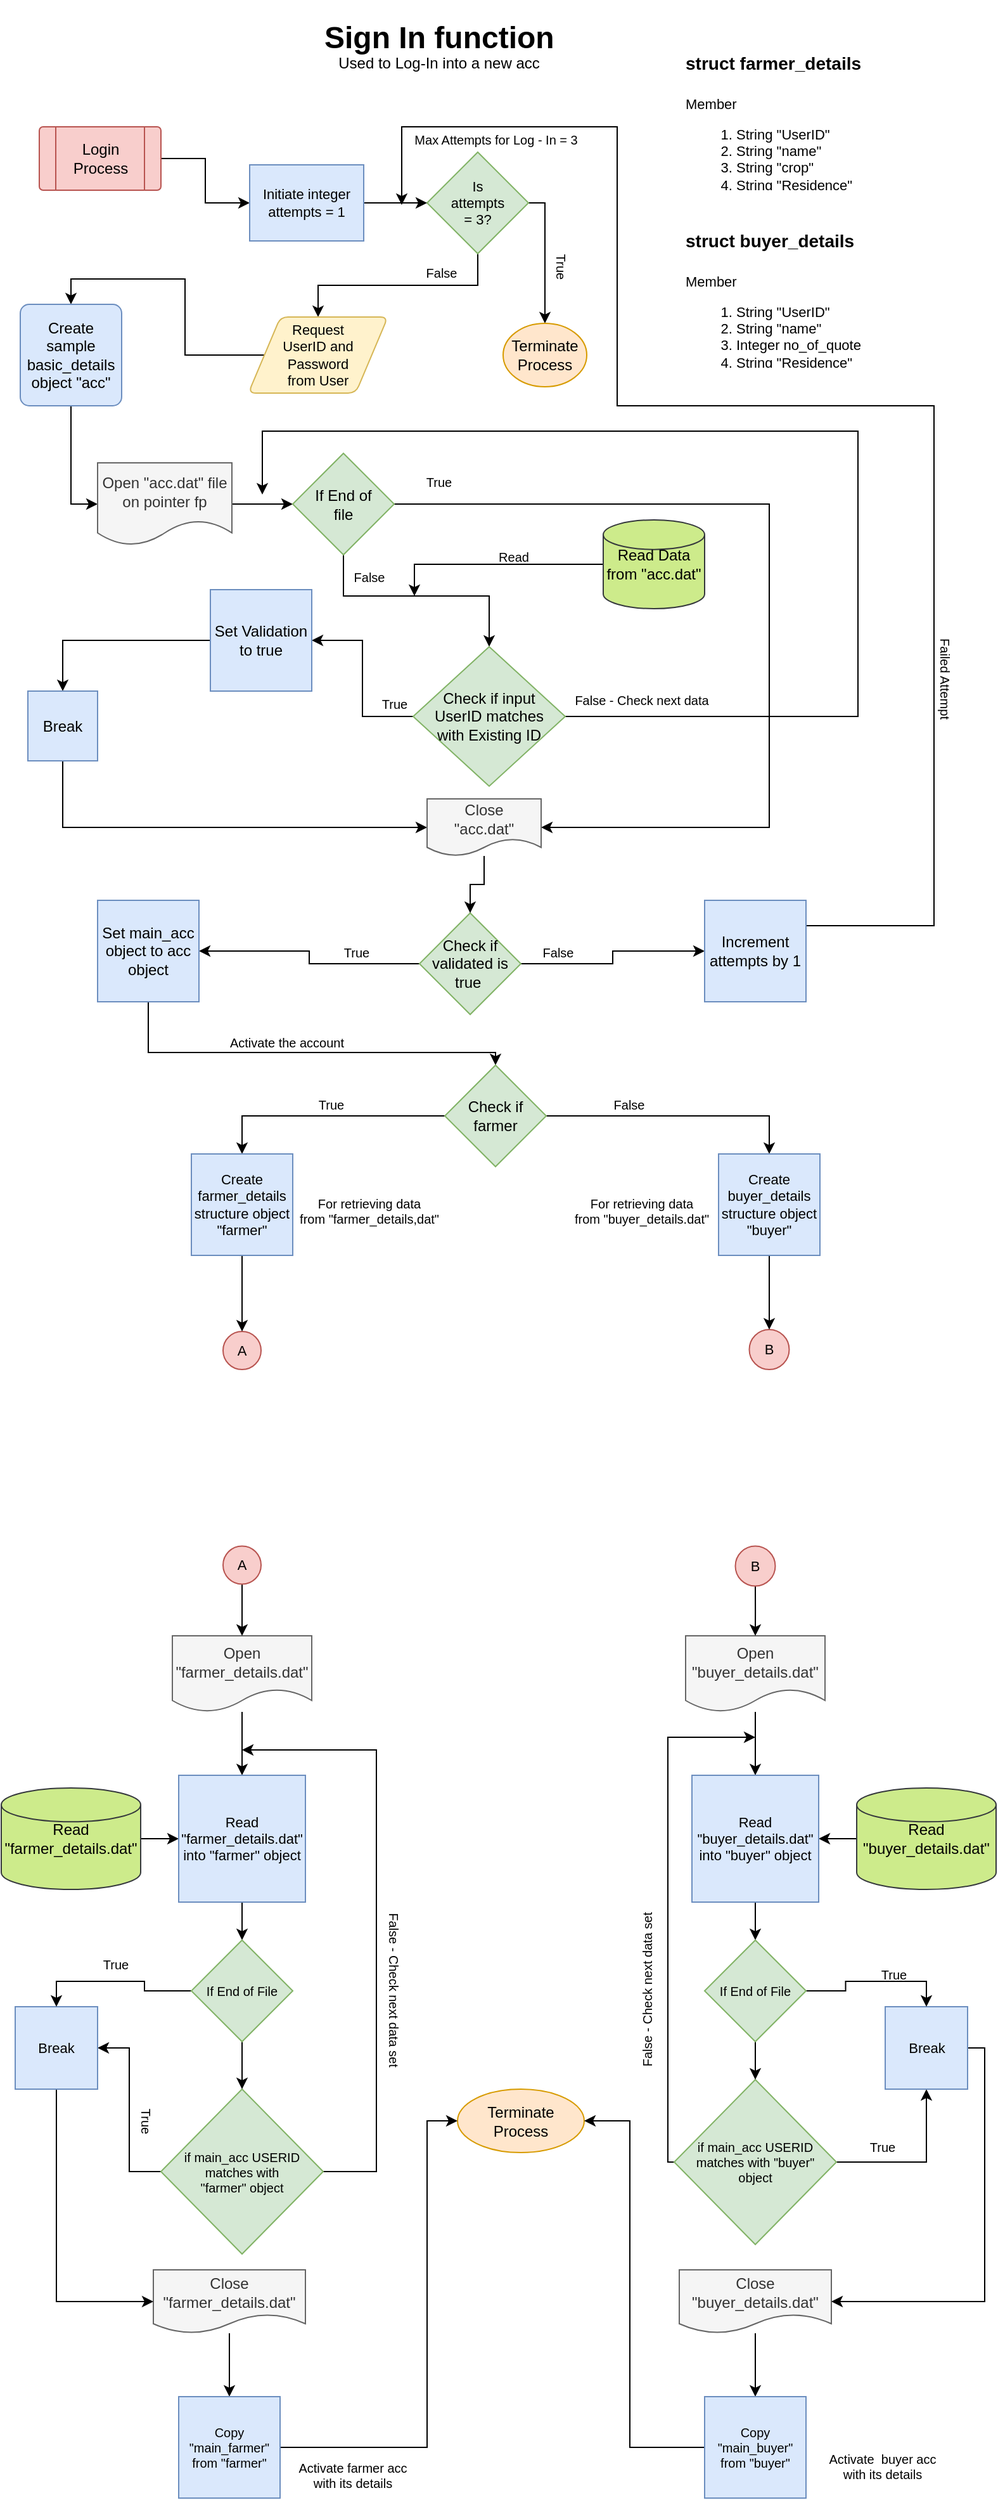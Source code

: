 <mxfile version="13.0.3" type="device"><diagram id="C5RBs43oDa-KdzZeNtuy" name="Page-1"><mxGraphModel dx="1024" dy="592" grid="1" gridSize="10" guides="1" tooltips="1" connect="1" arrows="1" fold="1" page="1" pageScale="1" pageWidth="827" pageHeight="1169" math="0" shadow="0"><root><mxCell id="WIyWlLk6GJQsqaUBKTNV-0"/><mxCell id="WIyWlLk6GJQsqaUBKTNV-1" parent="WIyWlLk6GJQsqaUBKTNV-0"/><mxCell id="ae5aVeX5f1a2AL7teopN-7" style="edgeStyle=orthogonalEdgeStyle;rounded=0;orthogonalLoop=1;jettySize=auto;html=1;entryX=0;entryY=0.5;entryDx=0;entryDy=0;fontSize=11;" parent="WIyWlLk6GJQsqaUBKTNV-1" source="dToH2u1wwQZ-brHjs_8d-0" target="ae5aVeX5f1a2AL7teopN-5" edge="1"><mxGeometry relative="1" as="geometry"/></mxCell><mxCell id="dToH2u1wwQZ-brHjs_8d-0" value="Login Process" style="verticalLabelPosition=middle;verticalAlign=middle;html=1;shape=process;whiteSpace=wrap;rounded=1;size=0.14;arcSize=6;labelPosition=center;align=center;fillColor=#f8cecc;strokeColor=#b85450;" parent="WIyWlLk6GJQsqaUBKTNV-1" vertex="1"><mxGeometry x="54" y="110" width="96" height="50" as="geometry"/></mxCell><mxCell id="dToH2u1wwQZ-brHjs_8d-7" style="edgeStyle=orthogonalEdgeStyle;rounded=0;orthogonalLoop=1;jettySize=auto;html=1;exitX=0.5;exitY=1;exitDx=0;exitDy=0;entryX=0.5;entryY=0;entryDx=0;entryDy=0;" parent="WIyWlLk6GJQsqaUBKTNV-1" source="dToH2u1wwQZ-brHjs_8d-1" target="dToH2u1wwQZ-brHjs_8d-2" edge="1"><mxGeometry relative="1" as="geometry"/></mxCell><mxCell id="ae5aVeX5f1a2AL7teopN-11" style="edgeStyle=orthogonalEdgeStyle;rounded=0;orthogonalLoop=1;jettySize=auto;html=1;entryX=0.5;entryY=0;entryDx=0;entryDy=0;fontSize=11;" parent="WIyWlLk6GJQsqaUBKTNV-1" source="dToH2u1wwQZ-brHjs_8d-1" target="dToH2u1wwQZ-brHjs_8d-53" edge="1"><mxGeometry relative="1" as="geometry"><Array as="points"><mxPoint x="453" y="170"/></Array></mxGeometry></mxCell><mxCell id="dToH2u1wwQZ-brHjs_8d-1" value="Is attempts = 3?" style="rhombus;whiteSpace=wrap;html=1;spacingLeft=15;spacingRight=15;fontSize=11;fillColor=#d5e8d4;strokeColor=#82b366;" parent="WIyWlLk6GJQsqaUBKTNV-1" vertex="1"><mxGeometry x="360" y="130" width="80" height="80" as="geometry"/></mxCell><mxCell id="dToH2u1wwQZ-brHjs_8d-5" style="edgeStyle=orthogonalEdgeStyle;rounded=0;orthogonalLoop=1;jettySize=auto;html=1;exitX=0;exitY=0.5;exitDx=0;exitDy=0;entryX=0.5;entryY=0;entryDx=0;entryDy=0;" parent="WIyWlLk6GJQsqaUBKTNV-1" source="dToH2u1wwQZ-brHjs_8d-2" target="dToH2u1wwQZ-brHjs_8d-3" edge="1"><mxGeometry relative="1" as="geometry"/></mxCell><mxCell id="dToH2u1wwQZ-brHjs_8d-2" value="Request UserID and Password from User" style="shape=parallelogram;html=1;strokeWidth=1;perimeter=parallelogramPerimeter;whiteSpace=wrap;rounded=1;arcSize=12;size=0.23;spacingLeft=15;spacingRight=15;spacing=10;fontSize=11;fillColor=#fff2cc;strokeColor=#d6b656;" parent="WIyWlLk6GJQsqaUBKTNV-1" vertex="1"><mxGeometry x="219" y="260" width="110" height="60" as="geometry"/></mxCell><mxCell id="dToH2u1wwQZ-brHjs_8d-6" style="edgeStyle=orthogonalEdgeStyle;rounded=0;orthogonalLoop=1;jettySize=auto;html=1;entryX=0;entryY=0.5;entryDx=0;entryDy=0;" parent="WIyWlLk6GJQsqaUBKTNV-1" source="dToH2u1wwQZ-brHjs_8d-3" target="dToH2u1wwQZ-brHjs_8d-4" edge="1"><mxGeometry relative="1" as="geometry"/></mxCell><mxCell id="dToH2u1wwQZ-brHjs_8d-3" value="Create sample basic_details object &quot;acc&quot;" style="rounded=1;whiteSpace=wrap;html=1;absoluteArcSize=1;arcSize=14;strokeWidth=1;fillColor=#dae8fc;strokeColor=#6c8ebf;" parent="WIyWlLk6GJQsqaUBKTNV-1" vertex="1"><mxGeometry x="39" y="250" width="80" height="80" as="geometry"/></mxCell><mxCell id="dToH2u1wwQZ-brHjs_8d-12" style="edgeStyle=orthogonalEdgeStyle;rounded=0;orthogonalLoop=1;jettySize=auto;html=1;entryX=0;entryY=0.5;entryDx=0;entryDy=0;" parent="WIyWlLk6GJQsqaUBKTNV-1" source="dToH2u1wwQZ-brHjs_8d-4" target="dToH2u1wwQZ-brHjs_8d-9" edge="1"><mxGeometry relative="1" as="geometry"/></mxCell><mxCell id="dToH2u1wwQZ-brHjs_8d-4" value="Open &quot;acc.dat&quot; file on pointer fp" style="shape=document;whiteSpace=wrap;html=1;boundedLbl=1;strokeWidth=1;fillColor=#f5f5f5;strokeColor=#666666;fontColor=#333333;" parent="WIyWlLk6GJQsqaUBKTNV-1" vertex="1"><mxGeometry x="100" y="375" width="106" height="65" as="geometry"/></mxCell><mxCell id="ae5aVeX5f1a2AL7teopN-14" style="edgeStyle=orthogonalEdgeStyle;rounded=0;orthogonalLoop=1;jettySize=auto;html=1;entryX=0.5;entryY=0;entryDx=0;entryDy=0;fontSize=11;exitX=0.5;exitY=1;exitDx=0;exitDy=0;" parent="WIyWlLk6GJQsqaUBKTNV-1" source="dToH2u1wwQZ-brHjs_8d-9" target="dToH2u1wwQZ-brHjs_8d-11" edge="1"><mxGeometry relative="1" as="geometry"><Array as="points"><mxPoint x="294" y="480"/><mxPoint x="409" y="480"/></Array></mxGeometry></mxCell><mxCell id="ae5aVeX5f1a2AL7teopN-19" style="edgeStyle=orthogonalEdgeStyle;rounded=0;orthogonalLoop=1;jettySize=auto;html=1;fontSize=11;entryX=1;entryY=0.5;entryDx=0;entryDy=0;" parent="WIyWlLk6GJQsqaUBKTNV-1" source="dToH2u1wwQZ-brHjs_8d-9" target="dToH2u1wwQZ-brHjs_8d-50" edge="1"><mxGeometry relative="1" as="geometry"><mxPoint x="650" y="710" as="targetPoint"/><Array as="points"><mxPoint x="630" y="408"/><mxPoint x="630" y="663"/></Array></mxGeometry></mxCell><mxCell id="dToH2u1wwQZ-brHjs_8d-9" value="If End of file" style="rhombus;whiteSpace=wrap;html=1;strokeWidth=1;spacingLeft=15;spacingRight=15;fillColor=#d5e8d4;strokeColor=#82b366;" parent="WIyWlLk6GJQsqaUBKTNV-1" vertex="1"><mxGeometry x="254" y="367.5" width="80" height="80" as="geometry"/></mxCell><mxCell id="dToH2u1wwQZ-brHjs_8d-17" style="edgeStyle=orthogonalEdgeStyle;rounded=0;orthogonalLoop=1;jettySize=auto;html=1;entryX=1;entryY=0.5;entryDx=0;entryDy=0;" parent="WIyWlLk6GJQsqaUBKTNV-1" source="dToH2u1wwQZ-brHjs_8d-11" target="dToH2u1wwQZ-brHjs_8d-13" edge="1"><mxGeometry relative="1" as="geometry"/></mxCell><mxCell id="ae5aVeX5f1a2AL7teopN-20" style="edgeStyle=orthogonalEdgeStyle;rounded=0;orthogonalLoop=1;jettySize=auto;html=1;fontSize=11;" parent="WIyWlLk6GJQsqaUBKTNV-1" source="dToH2u1wwQZ-brHjs_8d-11" edge="1"><mxGeometry relative="1" as="geometry"><mxPoint x="230" y="400" as="targetPoint"/><Array as="points"><mxPoint x="700" y="575"/><mxPoint x="700" y="350"/><mxPoint x="230" y="350"/></Array></mxGeometry></mxCell><mxCell id="dToH2u1wwQZ-brHjs_8d-11" value="&lt;span&gt;Check if input UserID matches with Existing ID&lt;/span&gt;" style="rhombus;whiteSpace=wrap;html=1;strokeWidth=1;spacingLeft=15;spacingRight=15;fillColor=#d5e8d4;strokeColor=#82b366;" parent="WIyWlLk6GJQsqaUBKTNV-1" vertex="1"><mxGeometry x="349" y="520" width="120" height="110" as="geometry"/></mxCell><mxCell id="ae5aVeX5f1a2AL7teopN-15" style="edgeStyle=orthogonalEdgeStyle;rounded=0;orthogonalLoop=1;jettySize=auto;html=1;entryX=0.5;entryY=0;entryDx=0;entryDy=0;fontSize=11;" parent="WIyWlLk6GJQsqaUBKTNV-1" source="dToH2u1wwQZ-brHjs_8d-13" target="dToH2u1wwQZ-brHjs_8d-14" edge="1"><mxGeometry relative="1" as="geometry"/></mxCell><mxCell id="dToH2u1wwQZ-brHjs_8d-13" value="Set Validation to true" style="whiteSpace=wrap;html=1;aspect=fixed;strokeWidth=1;fillColor=#dae8fc;strokeColor=#6c8ebf;" parent="WIyWlLk6GJQsqaUBKTNV-1" vertex="1"><mxGeometry x="189" y="475" width="80" height="80" as="geometry"/></mxCell><mxCell id="ae5aVeX5f1a2AL7teopN-23" style="edgeStyle=orthogonalEdgeStyle;rounded=0;orthogonalLoop=1;jettySize=auto;html=1;entryX=0;entryY=0.5;entryDx=0;entryDy=0;fontSize=11;" parent="WIyWlLk6GJQsqaUBKTNV-1" source="dToH2u1wwQZ-brHjs_8d-14" target="dToH2u1wwQZ-brHjs_8d-50" edge="1"><mxGeometry relative="1" as="geometry"><Array as="points"><mxPoint x="73" y="663"/></Array></mxGeometry></mxCell><mxCell id="dToH2u1wwQZ-brHjs_8d-14" value="Break" style="whiteSpace=wrap;html=1;aspect=fixed;strokeWidth=1;fillColor=#dae8fc;strokeColor=#6c8ebf;" parent="WIyWlLk6GJQsqaUBKTNV-1" vertex="1"><mxGeometry x="45" y="555" width="55" height="55" as="geometry"/></mxCell><mxCell id="ae5aVeX5f1a2AL7teopN-18" style="edgeStyle=orthogonalEdgeStyle;rounded=0;orthogonalLoop=1;jettySize=auto;html=1;fontSize=11;" parent="WIyWlLk6GJQsqaUBKTNV-1" source="dToH2u1wwQZ-brHjs_8d-19" edge="1"><mxGeometry relative="1" as="geometry"><mxPoint x="350" y="480" as="targetPoint"/><Array as="points"><mxPoint x="350" y="455"/></Array></mxGeometry></mxCell><mxCell id="dToH2u1wwQZ-brHjs_8d-19" value="Read Data from &quot;acc.dat&quot;" style="strokeWidth=1;html=1;shape=mxgraph.flowchart.database;whiteSpace=wrap;fillColor=#cdeb8b;strokeColor=#36393d;" parent="WIyWlLk6GJQsqaUBKTNV-1" vertex="1"><mxGeometry x="499" y="420" width="80" height="70" as="geometry"/></mxCell><mxCell id="dToH2u1wwQZ-brHjs_8d-42" style="edgeStyle=orthogonalEdgeStyle;rounded=0;orthogonalLoop=1;jettySize=auto;html=1;entryX=0;entryY=0.5;entryDx=0;entryDy=0;" parent="WIyWlLk6GJQsqaUBKTNV-1" source="dToH2u1wwQZ-brHjs_8d-22" target="dToH2u1wwQZ-brHjs_8d-41" edge="1"><mxGeometry relative="1" as="geometry"/></mxCell><mxCell id="dToH2u1wwQZ-brHjs_8d-47" style="edgeStyle=orthogonalEdgeStyle;rounded=0;orthogonalLoop=1;jettySize=auto;html=1;" parent="WIyWlLk6GJQsqaUBKTNV-1" source="dToH2u1wwQZ-brHjs_8d-22" target="dToH2u1wwQZ-brHjs_8d-45" edge="1"><mxGeometry relative="1" as="geometry"/></mxCell><mxCell id="dToH2u1wwQZ-brHjs_8d-22" value="Check if validated is true&amp;nbsp;" style="rhombus;whiteSpace=wrap;html=1;strokeWidth=1;fillColor=#d5e8d4;strokeColor=#82b366;" parent="WIyWlLk6GJQsqaUBKTNV-1" vertex="1"><mxGeometry x="354" y="730" width="80" height="80" as="geometry"/></mxCell><mxCell id="ae5aVeX5f1a2AL7teopN-21" style="edgeStyle=orthogonalEdgeStyle;rounded=0;orthogonalLoop=1;jettySize=auto;html=1;fontSize=11;" parent="WIyWlLk6GJQsqaUBKTNV-1" source="dToH2u1wwQZ-brHjs_8d-41" edge="1"><mxGeometry relative="1" as="geometry"><mxPoint x="340" y="171.6" as="targetPoint"/><Array as="points"><mxPoint x="760" y="740"/><mxPoint x="760" y="330"/><mxPoint x="510" y="330"/><mxPoint x="510" y="110"/><mxPoint x="340" y="110"/></Array></mxGeometry></mxCell><mxCell id="dToH2u1wwQZ-brHjs_8d-41" value="Increment attempts by 1" style="whiteSpace=wrap;html=1;aspect=fixed;strokeWidth=1;fillColor=#dae8fc;strokeColor=#6c8ebf;" parent="WIyWlLk6GJQsqaUBKTNV-1" vertex="1"><mxGeometry x="579" y="720" width="80" height="80" as="geometry"/></mxCell><mxCell id="dToH2u1wwQZ-brHjs_8d-58" style="edgeStyle=orthogonalEdgeStyle;rounded=0;orthogonalLoop=1;jettySize=auto;html=1;" parent="WIyWlLk6GJQsqaUBKTNV-1" source="dToH2u1wwQZ-brHjs_8d-45" target="dToH2u1wwQZ-brHjs_8d-54" edge="1"><mxGeometry relative="1" as="geometry"><Array as="points"><mxPoint x="140" y="840"/><mxPoint x="414" y="840"/></Array></mxGeometry></mxCell><mxCell id="dToH2u1wwQZ-brHjs_8d-45" value="Set main_acc object to acc object" style="whiteSpace=wrap;html=1;aspect=fixed;strokeWidth=1;fillColor=#dae8fc;strokeColor=#6c8ebf;" parent="WIyWlLk6GJQsqaUBKTNV-1" vertex="1"><mxGeometry x="100" y="720" width="80" height="80" as="geometry"/></mxCell><mxCell id="dToH2u1wwQZ-brHjs_8d-52" style="edgeStyle=orthogonalEdgeStyle;rounded=0;orthogonalLoop=1;jettySize=auto;html=1;" parent="WIyWlLk6GJQsqaUBKTNV-1" source="dToH2u1wwQZ-brHjs_8d-50" target="dToH2u1wwQZ-brHjs_8d-22" edge="1"><mxGeometry relative="1" as="geometry"/></mxCell><mxCell id="dToH2u1wwQZ-brHjs_8d-50" value="Close &lt;br&gt;&quot;acc.dat&quot;" style="shape=document;whiteSpace=wrap;html=1;boundedLbl=1;strokeWidth=1;fillColor=#f5f5f5;strokeColor=#666666;fontColor=#333333;" parent="WIyWlLk6GJQsqaUBKTNV-1" vertex="1"><mxGeometry x="360" y="640" width="90" height="45" as="geometry"/></mxCell><mxCell id="dToH2u1wwQZ-brHjs_8d-53" value="Terminate Process" style="ellipse;whiteSpace=wrap;html=1;strokeWidth=1;fillColor=#ffe6cc;strokeColor=#d79b00;" parent="WIyWlLk6GJQsqaUBKTNV-1" vertex="1"><mxGeometry x="420" y="265" width="66" height="50" as="geometry"/></mxCell><mxCell id="ae5aVeX5f1a2AL7teopN-34" style="edgeStyle=orthogonalEdgeStyle;rounded=0;orthogonalLoop=1;jettySize=auto;html=1;entryX=0.5;entryY=0;entryDx=0;entryDy=0;fontSize=11;" parent="WIyWlLk6GJQsqaUBKTNV-1" source="dToH2u1wwQZ-brHjs_8d-54" target="ae5aVeX5f1a2AL7teopN-32" edge="1"><mxGeometry relative="1" as="geometry"/></mxCell><mxCell id="ae5aVeX5f1a2AL7teopN-35" style="edgeStyle=orthogonalEdgeStyle;rounded=0;orthogonalLoop=1;jettySize=auto;html=1;entryX=0.5;entryY=0;entryDx=0;entryDy=0;fontSize=11;" parent="WIyWlLk6GJQsqaUBKTNV-1" source="dToH2u1wwQZ-brHjs_8d-54" target="ae5aVeX5f1a2AL7teopN-33" edge="1"><mxGeometry relative="1" as="geometry"/></mxCell><mxCell id="dToH2u1wwQZ-brHjs_8d-54" value="Check if farmer" style="rhombus;whiteSpace=wrap;html=1;strokeWidth=1;fillColor=#d5e8d4;strokeColor=#82b366;" parent="WIyWlLk6GJQsqaUBKTNV-1" vertex="1"><mxGeometry x="374" y="850" width="80" height="80" as="geometry"/></mxCell><mxCell id="ae5aVeX5f1a2AL7teopN-40" style="edgeStyle=orthogonalEdgeStyle;rounded=0;orthogonalLoop=1;jettySize=auto;html=1;fontSize=11;" parent="WIyWlLk6GJQsqaUBKTNV-1" source="dToH2u1wwQZ-brHjs_8d-59" target="ae5aVeX5f1a2AL7teopN-31" edge="1"><mxGeometry relative="1" as="geometry"/></mxCell><mxCell id="dToH2u1wwQZ-brHjs_8d-59" value="Open &quot;farmer_details.dat&quot;" style="shape=document;whiteSpace=wrap;html=1;boundedLbl=1;strokeWidth=1;fillColor=#f5f5f5;strokeColor=#666666;fontColor=#333333;" parent="WIyWlLk6GJQsqaUBKTNV-1" vertex="1"><mxGeometry x="159" y="1300" width="110" height="60" as="geometry"/></mxCell><mxCell id="ae5aVeX5f1a2AL7teopN-92" style="edgeStyle=orthogonalEdgeStyle;rounded=0;orthogonalLoop=1;jettySize=auto;html=1;entryX=0.5;entryY=0;entryDx=0;entryDy=0;fontSize=10;" parent="WIyWlLk6GJQsqaUBKTNV-1" source="dToH2u1wwQZ-brHjs_8d-66" target="ae5aVeX5f1a2AL7teopN-64" edge="1"><mxGeometry relative="1" as="geometry"/></mxCell><mxCell id="dToH2u1wwQZ-brHjs_8d-66" value="Open &quot;buyer_details.dat&quot;" style="shape=document;whiteSpace=wrap;html=1;boundedLbl=1;strokeWidth=1;fillColor=#f5f5f5;strokeColor=#666666;fontColor=#333333;" parent="WIyWlLk6GJQsqaUBKTNV-1" vertex="1"><mxGeometry x="564" y="1300" width="110" height="60" as="geometry"/></mxCell><mxCell id="ae5aVeX5f1a2AL7teopN-41" style="edgeStyle=orthogonalEdgeStyle;rounded=0;orthogonalLoop=1;jettySize=auto;html=1;fontSize=11;" parent="WIyWlLk6GJQsqaUBKTNV-1" source="dToH2u1wwQZ-brHjs_8d-61" target="ae5aVeX5f1a2AL7teopN-31" edge="1"><mxGeometry relative="1" as="geometry"/></mxCell><mxCell id="dToH2u1wwQZ-brHjs_8d-61" value="Read &quot;farmer_details.dat&quot;" style="strokeWidth=1;html=1;shape=mxgraph.flowchart.database;whiteSpace=wrap;fillColor=#cdeb8b;strokeColor=#36393d;" parent="WIyWlLk6GJQsqaUBKTNV-1" vertex="1"><mxGeometry x="24" y="1420" width="110" height="80" as="geometry"/></mxCell><mxCell id="ae5aVeX5f1a2AL7teopN-54" style="edgeStyle=orthogonalEdgeStyle;rounded=0;orthogonalLoop=1;jettySize=auto;html=1;entryX=0.5;entryY=0;entryDx=0;entryDy=0;fontSize=10;" parent="WIyWlLk6GJQsqaUBKTNV-1" source="dToH2u1wwQZ-brHjs_8d-64" target="ae5aVeX5f1a2AL7teopN-53" edge="1"><mxGeometry relative="1" as="geometry"/></mxCell><mxCell id="dToH2u1wwQZ-brHjs_8d-64" value="Close &quot;farmer_details.dat&quot;" style="shape=document;whiteSpace=wrap;html=1;boundedLbl=1;strokeWidth=1;fillColor=#f5f5f5;strokeColor=#666666;fontColor=#333333;" parent="WIyWlLk6GJQsqaUBKTNV-1" vertex="1"><mxGeometry x="144" y="1800" width="120" height="50" as="geometry"/></mxCell><mxCell id="dToH2u1wwQZ-brHjs_8d-79" value="Terminate Process" style="ellipse;whiteSpace=wrap;html=1;strokeWidth=1;fillColor=#ffe6cc;strokeColor=#d79b00;" parent="WIyWlLk6GJQsqaUBKTNV-1" vertex="1"><mxGeometry x="384" y="1657.5" width="100" height="50" as="geometry"/></mxCell><mxCell id="ae5aVeX5f1a2AL7teopN-0" value="&lt;h1&gt;&lt;span&gt;Sign In function&lt;/span&gt;&lt;br&gt;&lt;/h1&gt;" style="text;html=1;strokeColor=none;fillColor=none;spacing=5;spacingTop=-20;whiteSpace=wrap;overflow=hidden;rounded=0;" parent="WIyWlLk6GJQsqaUBKTNV-1" vertex="1"><mxGeometry x="274" y="20" width="290" height="120" as="geometry"/></mxCell><mxCell id="ae5aVeX5f1a2AL7teopN-1" value="Used to Log-In into a new acc" style="text;html=1;align=center;verticalAlign=middle;resizable=0;points=[];autosize=1;" parent="WIyWlLk6GJQsqaUBKTNV-1" vertex="1"><mxGeometry x="284" y="50" width="170" height="20" as="geometry"/></mxCell><mxCell id="ae5aVeX5f1a2AL7teopN-8" style="edgeStyle=orthogonalEdgeStyle;rounded=0;orthogonalLoop=1;jettySize=auto;html=1;entryX=0;entryY=0.5;entryDx=0;entryDy=0;fontSize=11;" parent="WIyWlLk6GJQsqaUBKTNV-1" source="ae5aVeX5f1a2AL7teopN-5" target="dToH2u1wwQZ-brHjs_8d-1" edge="1"><mxGeometry relative="1" as="geometry"/></mxCell><mxCell id="ae5aVeX5f1a2AL7teopN-5" value="Initiate integer attempts = 1" style="rounded=0;whiteSpace=wrap;html=1;fontSize=11;fillColor=#dae8fc;strokeColor=#6c8ebf;" parent="WIyWlLk6GJQsqaUBKTNV-1" vertex="1"><mxGeometry x="220" y="140" width="90" height="60" as="geometry"/></mxCell><mxCell id="ae5aVeX5f1a2AL7teopN-12" value="&lt;h1&gt;&lt;font style=&quot;font-size: 14px&quot;&gt;struct farmer_details&lt;/font&gt;&lt;/h1&gt;&lt;p&gt;Member&lt;/p&gt;&lt;p&gt;&lt;ol&gt;&lt;li&gt;String &quot;UserID&quot;&lt;/li&gt;&lt;li&gt;String &quot;name&quot;&lt;/li&gt;&lt;li&gt;String &quot;crop&quot;&lt;/li&gt;&lt;li&gt;String &quot;Residence&quot;&lt;/li&gt;&lt;/ol&gt;&lt;/p&gt;" style="text;html=1;strokeColor=none;fillColor=none;spacing=5;spacingTop=-20;whiteSpace=wrap;overflow=hidden;rounded=0;fontSize=11;" parent="WIyWlLk6GJQsqaUBKTNV-1" vertex="1"><mxGeometry x="559" y="40" width="190" height="120" as="geometry"/></mxCell><mxCell id="ae5aVeX5f1a2AL7teopN-13" value="&lt;h1&gt;&lt;font style=&quot;font-size: 14px&quot;&gt;struct buyer_details&lt;/font&gt;&lt;/h1&gt;&lt;p&gt;Member&lt;/p&gt;&lt;p&gt;&lt;/p&gt;&lt;ol&gt;&lt;li&gt;String &quot;UserID&quot;&lt;/li&gt;&lt;li&gt;String &quot;name&quot;&lt;/li&gt;&lt;li&gt;Integer no_of_quote&lt;/li&gt;&lt;li&gt;String &quot;Residence&quot;&lt;/li&gt;&lt;/ol&gt;&lt;p&gt;&lt;/p&gt;" style="text;html=1;strokeColor=none;fillColor=none;spacing=5;spacingTop=-20;whiteSpace=wrap;overflow=hidden;rounded=0;fontSize=11;" parent="WIyWlLk6GJQsqaUBKTNV-1" vertex="1"><mxGeometry x="559" y="180" width="190" height="120" as="geometry"/></mxCell><mxCell id="ae5aVeX5f1a2AL7teopN-25" value="A" style="ellipse;whiteSpace=wrap;html=1;aspect=fixed;fontSize=11;fillColor=#f8cecc;strokeColor=#b85450;" parent="WIyWlLk6GJQsqaUBKTNV-1" vertex="1"><mxGeometry x="199" y="1060" width="30" height="30" as="geometry"/></mxCell><mxCell id="ae5aVeX5f1a2AL7teopN-27" value="B" style="ellipse;whiteSpace=wrap;html=1;aspect=fixed;fontSize=11;fillColor=#f8cecc;strokeColor=#b85450;" parent="WIyWlLk6GJQsqaUBKTNV-1" vertex="1"><mxGeometry x="614.25" y="1058.5" width="31.5" height="31.5" as="geometry"/></mxCell><mxCell id="ae5aVeX5f1a2AL7teopN-38" style="edgeStyle=orthogonalEdgeStyle;rounded=0;orthogonalLoop=1;jettySize=auto;html=1;entryX=0.5;entryY=0;entryDx=0;entryDy=0;fontSize=11;" parent="WIyWlLk6GJQsqaUBKTNV-1" source="ae5aVeX5f1a2AL7teopN-29" target="dToH2u1wwQZ-brHjs_8d-59" edge="1"><mxGeometry relative="1" as="geometry"/></mxCell><mxCell id="ae5aVeX5f1a2AL7teopN-29" value="A" style="ellipse;whiteSpace=wrap;html=1;aspect=fixed;fontSize=11;fillColor=#f8cecc;strokeColor=#b85450;" parent="WIyWlLk6GJQsqaUBKTNV-1" vertex="1"><mxGeometry x="199" y="1229.25" width="30" height="30" as="geometry"/></mxCell><mxCell id="ae5aVeX5f1a2AL7teopN-39" style="edgeStyle=orthogonalEdgeStyle;rounded=0;orthogonalLoop=1;jettySize=auto;html=1;entryX=0.5;entryY=0;entryDx=0;entryDy=0;fontSize=11;" parent="WIyWlLk6GJQsqaUBKTNV-1" source="ae5aVeX5f1a2AL7teopN-30" target="dToH2u1wwQZ-brHjs_8d-66" edge="1"><mxGeometry relative="1" as="geometry"/></mxCell><mxCell id="ae5aVeX5f1a2AL7teopN-30" value="B" style="ellipse;whiteSpace=wrap;html=1;aspect=fixed;fontSize=11;fillColor=#f8cecc;strokeColor=#b85450;" parent="WIyWlLk6GJQsqaUBKTNV-1" vertex="1"><mxGeometry x="603.25" y="1229.25" width="31.5" height="31.5" as="geometry"/></mxCell><mxCell id="ae5aVeX5f1a2AL7teopN-49" style="edgeStyle=orthogonalEdgeStyle;rounded=0;orthogonalLoop=1;jettySize=auto;html=1;entryX=0.5;entryY=0;entryDx=0;entryDy=0;fontSize=10;" parent="WIyWlLk6GJQsqaUBKTNV-1" source="ae5aVeX5f1a2AL7teopN-31" target="ae5aVeX5f1a2AL7teopN-48" edge="1"><mxGeometry relative="1" as="geometry"/></mxCell><mxCell id="ae5aVeX5f1a2AL7teopN-31" value="Read &quot;farmer_details.dat&quot; into &quot;farmer&quot; object" style="whiteSpace=wrap;html=1;aspect=fixed;fontSize=11;fillColor=#dae8fc;strokeColor=#6c8ebf;" parent="WIyWlLk6GJQsqaUBKTNV-1" vertex="1"><mxGeometry x="164" y="1410" width="100" height="100" as="geometry"/></mxCell><mxCell id="ae5aVeX5f1a2AL7teopN-36" style="edgeStyle=orthogonalEdgeStyle;rounded=0;orthogonalLoop=1;jettySize=auto;html=1;entryX=0.5;entryY=0;entryDx=0;entryDy=0;fontSize=11;" parent="WIyWlLk6GJQsqaUBKTNV-1" source="ae5aVeX5f1a2AL7teopN-32" target="ae5aVeX5f1a2AL7teopN-25" edge="1"><mxGeometry relative="1" as="geometry"/></mxCell><mxCell id="ae5aVeX5f1a2AL7teopN-32" value="Create farmer_details structure object &quot;farmer&quot;" style="whiteSpace=wrap;html=1;aspect=fixed;fontSize=11;fillColor=#dae8fc;strokeColor=#6c8ebf;" parent="WIyWlLk6GJQsqaUBKTNV-1" vertex="1"><mxGeometry x="174" y="920" width="80" height="80" as="geometry"/></mxCell><mxCell id="ae5aVeX5f1a2AL7teopN-37" style="edgeStyle=orthogonalEdgeStyle;rounded=0;orthogonalLoop=1;jettySize=auto;html=1;entryX=0.5;entryY=0;entryDx=0;entryDy=0;fontSize=11;" parent="WIyWlLk6GJQsqaUBKTNV-1" source="ae5aVeX5f1a2AL7teopN-33" target="ae5aVeX5f1a2AL7teopN-27" edge="1"><mxGeometry relative="1" as="geometry"/></mxCell><mxCell id="ae5aVeX5f1a2AL7teopN-33" value="Create buyer_details structure object &quot;buyer&quot;" style="whiteSpace=wrap;html=1;aspect=fixed;fontSize=11;fillColor=#dae8fc;strokeColor=#6c8ebf;" parent="WIyWlLk6GJQsqaUBKTNV-1" vertex="1"><mxGeometry x="590" y="920" width="80" height="80" as="geometry"/></mxCell><mxCell id="ae5aVeX5f1a2AL7teopN-46" style="edgeStyle=orthogonalEdgeStyle;rounded=0;orthogonalLoop=1;jettySize=auto;html=1;entryX=1;entryY=0.5;entryDx=0;entryDy=0;fontSize=10;" parent="WIyWlLk6GJQsqaUBKTNV-1" source="ae5aVeX5f1a2AL7teopN-43" target="ae5aVeX5f1a2AL7teopN-45" edge="1"><mxGeometry relative="1" as="geometry"/></mxCell><mxCell id="ae5aVeX5f1a2AL7teopN-47" style="edgeStyle=orthogonalEdgeStyle;rounded=0;orthogonalLoop=1;jettySize=auto;html=1;fontSize=10;" parent="WIyWlLk6GJQsqaUBKTNV-1" source="ae5aVeX5f1a2AL7teopN-43" edge="1"><mxGeometry relative="1" as="geometry"><mxPoint x="214" y="1390" as="targetPoint"/><Array as="points"><mxPoint x="320" y="1722"/><mxPoint x="320" y="1390"/></Array></mxGeometry></mxCell><mxCell id="ae5aVeX5f1a2AL7teopN-43" value="if main_acc USERID matches with &quot;farmer&quot; object" style="rhombus;whiteSpace=wrap;html=1;fontSize=10;spacingLeft=15;spacingRight=15;fillColor=#d5e8d4;strokeColor=#82b366;" parent="WIyWlLk6GJQsqaUBKTNV-1" vertex="1"><mxGeometry x="150" y="1657.5" width="128" height="130" as="geometry"/></mxCell><mxCell id="ae5aVeX5f1a2AL7teopN-52" style="edgeStyle=orthogonalEdgeStyle;rounded=0;orthogonalLoop=1;jettySize=auto;html=1;entryX=0;entryY=0.5;entryDx=0;entryDy=0;fontSize=10;" parent="WIyWlLk6GJQsqaUBKTNV-1" source="ae5aVeX5f1a2AL7teopN-45" target="dToH2u1wwQZ-brHjs_8d-64" edge="1"><mxGeometry relative="1" as="geometry"><Array as="points"><mxPoint x="67" y="1825"/></Array></mxGeometry></mxCell><mxCell id="ae5aVeX5f1a2AL7teopN-45" value="&lt;font style=&quot;font-size: 11px&quot;&gt;Break&lt;/font&gt;" style="whiteSpace=wrap;html=1;aspect=fixed;fontSize=10;fillColor=#dae8fc;strokeColor=#6c8ebf;" parent="WIyWlLk6GJQsqaUBKTNV-1" vertex="1"><mxGeometry x="35" y="1592.5" width="65" height="65" as="geometry"/></mxCell><mxCell id="ae5aVeX5f1a2AL7teopN-50" style="edgeStyle=orthogonalEdgeStyle;rounded=0;orthogonalLoop=1;jettySize=auto;html=1;entryX=0.5;entryY=0;entryDx=0;entryDy=0;fontSize=10;" parent="WIyWlLk6GJQsqaUBKTNV-1" source="ae5aVeX5f1a2AL7teopN-48" target="ae5aVeX5f1a2AL7teopN-43" edge="1"><mxGeometry relative="1" as="geometry"/></mxCell><mxCell id="ae5aVeX5f1a2AL7teopN-51" style="edgeStyle=orthogonalEdgeStyle;rounded=0;orthogonalLoop=1;jettySize=auto;html=1;entryX=0.5;entryY=0;entryDx=0;entryDy=0;fontSize=10;" parent="WIyWlLk6GJQsqaUBKTNV-1" source="ae5aVeX5f1a2AL7teopN-48" target="ae5aVeX5f1a2AL7teopN-45" edge="1"><mxGeometry relative="1" as="geometry"/></mxCell><mxCell id="ae5aVeX5f1a2AL7teopN-48" value="If End of File" style="rhombus;whiteSpace=wrap;html=1;fontSize=10;fillColor=#d5e8d4;strokeColor=#82b366;" parent="WIyWlLk6GJQsqaUBKTNV-1" vertex="1"><mxGeometry x="174" y="1540" width="80" height="80" as="geometry"/></mxCell><mxCell id="ae5aVeX5f1a2AL7teopN-55" style="edgeStyle=orthogonalEdgeStyle;rounded=0;orthogonalLoop=1;jettySize=auto;html=1;entryX=0;entryY=0.5;entryDx=0;entryDy=0;fontSize=10;" parent="WIyWlLk6GJQsqaUBKTNV-1" source="ae5aVeX5f1a2AL7teopN-53" target="dToH2u1wwQZ-brHjs_8d-79" edge="1"><mxGeometry relative="1" as="geometry"><Array as="points"><mxPoint x="360" y="1940"/><mxPoint x="360" y="1682"/></Array></mxGeometry></mxCell><mxCell id="ae5aVeX5f1a2AL7teopN-53" value="Copy &quot;main_farmer&quot; from &quot;farmer&quot;" style="whiteSpace=wrap;html=1;aspect=fixed;fontSize=10;fillColor=#dae8fc;strokeColor=#6c8ebf;" parent="WIyWlLk6GJQsqaUBKTNV-1" vertex="1"><mxGeometry x="164" y="1900" width="80" height="80" as="geometry"/></mxCell><mxCell id="ae5aVeX5f1a2AL7teopN-58" style="edgeStyle=orthogonalEdgeStyle;rounded=0;orthogonalLoop=1;jettySize=auto;html=1;fontSize=11;" parent="WIyWlLk6GJQsqaUBKTNV-1" source="ae5aVeX5f1a2AL7teopN-59" target="ae5aVeX5f1a2AL7teopN-64" edge="1"><mxGeometry relative="1" as="geometry"/></mxCell><mxCell id="ae5aVeX5f1a2AL7teopN-59" value="Read &quot;buyer_details.dat&quot;" style="strokeWidth=1;html=1;shape=mxgraph.flowchart.database;whiteSpace=wrap;fillColor=#cdeb8b;strokeColor=#36393d;" parent="WIyWlLk6GJQsqaUBKTNV-1" vertex="1"><mxGeometry x="699" y="1420" width="110" height="80" as="geometry"/></mxCell><mxCell id="ae5aVeX5f1a2AL7teopN-100" style="edgeStyle=orthogonalEdgeStyle;rounded=0;orthogonalLoop=1;jettySize=auto;html=1;entryX=0.5;entryY=0;entryDx=0;entryDy=0;fontSize=10;" parent="WIyWlLk6GJQsqaUBKTNV-1" source="ae5aVeX5f1a2AL7teopN-61" target="ae5aVeX5f1a2AL7teopN-73" edge="1"><mxGeometry relative="1" as="geometry"/></mxCell><mxCell id="ae5aVeX5f1a2AL7teopN-61" value="Close &quot;buyer_details.dat&quot;" style="shape=document;whiteSpace=wrap;html=1;boundedLbl=1;strokeWidth=1;fillColor=#f5f5f5;strokeColor=#666666;fontColor=#333333;" parent="WIyWlLk6GJQsqaUBKTNV-1" vertex="1"><mxGeometry x="559" y="1800" width="120" height="50" as="geometry"/></mxCell><mxCell id="ae5aVeX5f1a2AL7teopN-63" style="edgeStyle=orthogonalEdgeStyle;rounded=0;orthogonalLoop=1;jettySize=auto;html=1;entryX=0.5;entryY=0;entryDx=0;entryDy=0;fontSize=10;" parent="WIyWlLk6GJQsqaUBKTNV-1" source="ae5aVeX5f1a2AL7teopN-64" target="ae5aVeX5f1a2AL7teopN-72" edge="1"><mxGeometry relative="1" as="geometry"/></mxCell><mxCell id="ae5aVeX5f1a2AL7teopN-64" value="Read &quot;buyer_details.dat&quot; into &quot;buyer&quot; object" style="whiteSpace=wrap;html=1;aspect=fixed;fontSize=11;fillColor=#dae8fc;strokeColor=#6c8ebf;" parent="WIyWlLk6GJQsqaUBKTNV-1" vertex="1"><mxGeometry x="569" y="1410" width="100" height="100" as="geometry"/></mxCell><mxCell id="ae5aVeX5f1a2AL7teopN-96" style="edgeStyle=orthogonalEdgeStyle;rounded=0;orthogonalLoop=1;jettySize=auto;html=1;entryX=0.5;entryY=1;entryDx=0;entryDy=0;fontSize=10;" parent="WIyWlLk6GJQsqaUBKTNV-1" source="ae5aVeX5f1a2AL7teopN-67" target="ae5aVeX5f1a2AL7teopN-69" edge="1"><mxGeometry relative="1" as="geometry"/></mxCell><mxCell id="ae5aVeX5f1a2AL7teopN-136" style="edgeStyle=orthogonalEdgeStyle;rounded=0;orthogonalLoop=1;jettySize=auto;html=1;fontSize=10;" parent="WIyWlLk6GJQsqaUBKTNV-1" source="ae5aVeX5f1a2AL7teopN-67" edge="1"><mxGeometry relative="1" as="geometry"><mxPoint x="619" y="1380" as="targetPoint"/><Array as="points"><mxPoint x="550" y="1715"/><mxPoint x="550" y="1380"/></Array></mxGeometry></mxCell><mxCell id="ae5aVeX5f1a2AL7teopN-67" value="if main_acc USERID matches with &quot;buyer&quot; object" style="rhombus;whiteSpace=wrap;html=1;fontSize=10;spacingLeft=15;spacingRight=15;fillColor=#d5e8d4;strokeColor=#82b366;" parent="WIyWlLk6GJQsqaUBKTNV-1" vertex="1"><mxGeometry x="555" y="1650" width="128" height="130" as="geometry"/></mxCell><mxCell id="ae5aVeX5f1a2AL7teopN-97" style="edgeStyle=orthogonalEdgeStyle;rounded=0;orthogonalLoop=1;jettySize=auto;html=1;entryX=1;entryY=0.5;entryDx=0;entryDy=0;fontSize=10;" parent="WIyWlLk6GJQsqaUBKTNV-1" source="ae5aVeX5f1a2AL7teopN-69" target="ae5aVeX5f1a2AL7teopN-61" edge="1"><mxGeometry relative="1" as="geometry"><Array as="points"><mxPoint x="800" y="1625"/><mxPoint x="800" y="1825"/></Array></mxGeometry></mxCell><mxCell id="ae5aVeX5f1a2AL7teopN-69" value="&lt;font style=&quot;font-size: 11px&quot;&gt;Break&lt;/font&gt;" style="whiteSpace=wrap;html=1;aspect=fixed;fontSize=10;fillColor=#dae8fc;strokeColor=#6c8ebf;" parent="WIyWlLk6GJQsqaUBKTNV-1" vertex="1"><mxGeometry x="721.5" y="1592.5" width="65" height="65" as="geometry"/></mxCell><mxCell id="ae5aVeX5f1a2AL7teopN-70" style="edgeStyle=orthogonalEdgeStyle;rounded=0;orthogonalLoop=1;jettySize=auto;html=1;entryX=0.5;entryY=0;entryDx=0;entryDy=0;fontSize=10;" parent="WIyWlLk6GJQsqaUBKTNV-1" source="ae5aVeX5f1a2AL7teopN-72" target="ae5aVeX5f1a2AL7teopN-67" edge="1"><mxGeometry relative="1" as="geometry"/></mxCell><mxCell id="ae5aVeX5f1a2AL7teopN-71" style="edgeStyle=orthogonalEdgeStyle;rounded=0;orthogonalLoop=1;jettySize=auto;html=1;entryX=0.5;entryY=0;entryDx=0;entryDy=0;fontSize=10;" parent="WIyWlLk6GJQsqaUBKTNV-1" source="ae5aVeX5f1a2AL7teopN-72" target="ae5aVeX5f1a2AL7teopN-69" edge="1"><mxGeometry relative="1" as="geometry"/></mxCell><mxCell id="ae5aVeX5f1a2AL7teopN-72" value="If End of File" style="rhombus;whiteSpace=wrap;html=1;fontSize=10;fillColor=#d5e8d4;strokeColor=#82b366;" parent="WIyWlLk6GJQsqaUBKTNV-1" vertex="1"><mxGeometry x="579" y="1540" width="80" height="80" as="geometry"/></mxCell><mxCell id="ae5aVeX5f1a2AL7teopN-101" style="edgeStyle=orthogonalEdgeStyle;rounded=0;orthogonalLoop=1;jettySize=auto;html=1;entryX=1;entryY=0.5;entryDx=0;entryDy=0;fontSize=10;" parent="WIyWlLk6GJQsqaUBKTNV-1" source="ae5aVeX5f1a2AL7teopN-73" target="dToH2u1wwQZ-brHjs_8d-79" edge="1"><mxGeometry relative="1" as="geometry"><Array as="points"><mxPoint x="520" y="1940"/><mxPoint x="520" y="1683"/></Array></mxGeometry></mxCell><mxCell id="ae5aVeX5f1a2AL7teopN-73" value="Copy &quot;main_buyer&quot; from &quot;buyer&quot;" style="whiteSpace=wrap;html=1;aspect=fixed;fontSize=10;fillColor=#dae8fc;strokeColor=#6c8ebf;" parent="WIyWlLk6GJQsqaUBKTNV-1" vertex="1"><mxGeometry x="579" y="1900" width="80" height="80" as="geometry"/></mxCell><mxCell id="ae5aVeX5f1a2AL7teopN-103" value="True" style="text;html=1;align=center;verticalAlign=middle;resizable=0;points=[];autosize=1;fontSize=10;rotation=90;" parent="WIyWlLk6GJQsqaUBKTNV-1" vertex="1"><mxGeometry x="446" y="210" width="40" height="20" as="geometry"/></mxCell><mxCell id="ae5aVeX5f1a2AL7teopN-107" value="False" style="text;html=1;align=center;verticalAlign=middle;resizable=0;points=[];autosize=1;fontSize=10;" parent="WIyWlLk6GJQsqaUBKTNV-1" vertex="1"><mxGeometry x="351" y="215" width="40" height="20" as="geometry"/></mxCell><mxCell id="ae5aVeX5f1a2AL7teopN-108" value="Max Attempts for Log - In = 3" style="text;html=1;align=center;verticalAlign=middle;resizable=0;points=[];autosize=1;fontSize=10;" parent="WIyWlLk6GJQsqaUBKTNV-1" vertex="1"><mxGeometry x="344" y="110" width="140" height="20" as="geometry"/></mxCell><mxCell id="ae5aVeX5f1a2AL7teopN-109" value="True" style="text;html=1;align=center;verticalAlign=middle;resizable=0;points=[];autosize=1;fontSize=10;" parent="WIyWlLk6GJQsqaUBKTNV-1" vertex="1"><mxGeometry x="349" y="380" width="40" height="20" as="geometry"/></mxCell><mxCell id="ae5aVeX5f1a2AL7teopN-110" value="False" style="text;html=1;align=center;verticalAlign=middle;resizable=0;points=[];autosize=1;fontSize=10;" parent="WIyWlLk6GJQsqaUBKTNV-1" vertex="1"><mxGeometry x="294" y="455" width="40" height="20" as="geometry"/></mxCell><mxCell id="ae5aVeX5f1a2AL7teopN-111" value="Read" style="text;html=1;align=center;verticalAlign=middle;resizable=0;points=[];autosize=1;fontSize=10;" parent="WIyWlLk6GJQsqaUBKTNV-1" vertex="1"><mxGeometry x="408" y="439" width="40" height="20" as="geometry"/></mxCell><mxCell id="ae5aVeX5f1a2AL7teopN-114" value="False - Check next data" style="text;html=1;align=center;verticalAlign=middle;resizable=0;points=[];autosize=1;fontSize=10;" parent="WIyWlLk6GJQsqaUBKTNV-1" vertex="1"><mxGeometry x="469" y="552" width="120" height="20" as="geometry"/></mxCell><mxCell id="ae5aVeX5f1a2AL7teopN-115" value="True" style="text;html=1;align=center;verticalAlign=middle;resizable=0;points=[];autosize=1;fontSize=10;" parent="WIyWlLk6GJQsqaUBKTNV-1" vertex="1"><mxGeometry x="314" y="555" width="40" height="20" as="geometry"/></mxCell><mxCell id="ae5aVeX5f1a2AL7teopN-116" value="False" style="text;html=1;align=center;verticalAlign=middle;resizable=0;points=[];autosize=1;fontSize=10;" parent="WIyWlLk6GJQsqaUBKTNV-1" vertex="1"><mxGeometry x="443" y="751" width="40" height="20" as="geometry"/></mxCell><mxCell id="ae5aVeX5f1a2AL7teopN-117" value="Failed Attempt" style="text;html=1;align=center;verticalAlign=middle;resizable=0;points=[];autosize=1;fontSize=10;rotation=90;" parent="WIyWlLk6GJQsqaUBKTNV-1" vertex="1"><mxGeometry x="729" y="535" width="80" height="20" as="geometry"/></mxCell><mxCell id="ae5aVeX5f1a2AL7teopN-118" value="True" style="text;html=1;align=center;verticalAlign=middle;resizable=0;points=[];autosize=1;fontSize=10;" parent="WIyWlLk6GJQsqaUBKTNV-1" vertex="1"><mxGeometry x="284" y="751" width="40" height="20" as="geometry"/></mxCell><mxCell id="ae5aVeX5f1a2AL7teopN-121" value="Activate the account" style="text;html=1;align=center;verticalAlign=middle;resizable=0;points=[];autosize=1;fontSize=10;" parent="WIyWlLk6GJQsqaUBKTNV-1" vertex="1"><mxGeometry x="194" y="822" width="110" height="20" as="geometry"/></mxCell><mxCell id="ae5aVeX5f1a2AL7teopN-122" value="True" style="text;html=1;align=center;verticalAlign=middle;resizable=0;points=[];autosize=1;fontSize=10;" parent="WIyWlLk6GJQsqaUBKTNV-1" vertex="1"><mxGeometry x="264" y="871" width="40" height="20" as="geometry"/></mxCell><mxCell id="ae5aVeX5f1a2AL7teopN-124" value="False" style="text;html=1;align=center;verticalAlign=middle;resizable=0;points=[];autosize=1;fontSize=10;" parent="WIyWlLk6GJQsqaUBKTNV-1" vertex="1"><mxGeometry x="499" y="871" width="40" height="20" as="geometry"/></mxCell><mxCell id="ae5aVeX5f1a2AL7teopN-125" value="For retrieving data&lt;br&gt;from &quot;farmer_details,dat&quot;" style="text;html=1;align=center;verticalAlign=middle;resizable=0;points=[];autosize=1;fontSize=10;" parent="WIyWlLk6GJQsqaUBKTNV-1" vertex="1"><mxGeometry x="249" y="950" width="130" height="30" as="geometry"/></mxCell><mxCell id="ae5aVeX5f1a2AL7teopN-126" value="For retrieving data&lt;br&gt;from &quot;buyer_details.dat&quot;" style="text;html=1;align=center;verticalAlign=middle;resizable=0;points=[];autosize=1;fontSize=10;" parent="WIyWlLk6GJQsqaUBKTNV-1" vertex="1"><mxGeometry x="469" y="950" width="120" height="30" as="geometry"/></mxCell><mxCell id="ae5aVeX5f1a2AL7teopN-127" value="True" style="text;html=1;align=center;verticalAlign=middle;resizable=0;points=[];autosize=1;fontSize=10;" parent="WIyWlLk6GJQsqaUBKTNV-1" vertex="1"><mxGeometry x="94" y="1549" width="40" height="20" as="geometry"/></mxCell><mxCell id="ae5aVeX5f1a2AL7teopN-128" value="True" style="text;html=1;align=center;verticalAlign=middle;resizable=0;points=[];autosize=1;fontSize=10;rotation=90;" parent="WIyWlLk6GJQsqaUBKTNV-1" vertex="1"><mxGeometry x="119" y="1672.5" width="40" height="20" as="geometry"/></mxCell><mxCell id="ae5aVeX5f1a2AL7teopN-129" value="False - Check next data set" style="text;html=1;align=center;verticalAlign=middle;resizable=0;points=[];autosize=1;fontSize=10;rotation=90;" parent="WIyWlLk6GJQsqaUBKTNV-1" vertex="1"><mxGeometry x="264" y="1569" width="140" height="20" as="geometry"/></mxCell><mxCell id="ae5aVeX5f1a2AL7teopN-130" value="Activate farmer acc&lt;br&gt;with its details" style="text;html=1;align=center;verticalAlign=middle;resizable=0;points=[];autosize=1;fontSize=10;" parent="WIyWlLk6GJQsqaUBKTNV-1" vertex="1"><mxGeometry x="251" y="1947" width="100" height="30" as="geometry"/></mxCell><mxCell id="ae5aVeX5f1a2AL7teopN-131" value="Activate&amp;nbsp; buyer acc&lt;br&gt;with its details" style="text;html=1;align=center;verticalAlign=middle;resizable=0;points=[];autosize=1;fontSize=10;" parent="WIyWlLk6GJQsqaUBKTNV-1" vertex="1"><mxGeometry x="669" y="1940" width="100" height="30" as="geometry"/></mxCell><mxCell id="ae5aVeX5f1a2AL7teopN-133" value="True" style="text;html=1;align=center;verticalAlign=middle;resizable=0;points=[];autosize=1;fontSize=10;" parent="WIyWlLk6GJQsqaUBKTNV-1" vertex="1"><mxGeometry x="699" y="1692.5" width="40" height="20" as="geometry"/></mxCell><mxCell id="ae5aVeX5f1a2AL7teopN-135" value="True" style="text;html=1;align=center;verticalAlign=middle;resizable=0;points=[];autosize=1;fontSize=10;" parent="WIyWlLk6GJQsqaUBKTNV-1" vertex="1"><mxGeometry x="708" y="1557" width="40" height="20" as="geometry"/></mxCell><mxCell id="ae5aVeX5f1a2AL7teopN-137" value="False - Check next data set" style="text;html=1;align=center;verticalAlign=middle;resizable=0;points=[];autosize=1;fontSize=10;rotation=270;" parent="WIyWlLk6GJQsqaUBKTNV-1" vertex="1"><mxGeometry x="463.25" y="1569" width="140" height="20" as="geometry"/></mxCell></root></mxGraphModel></diagram></mxfile>